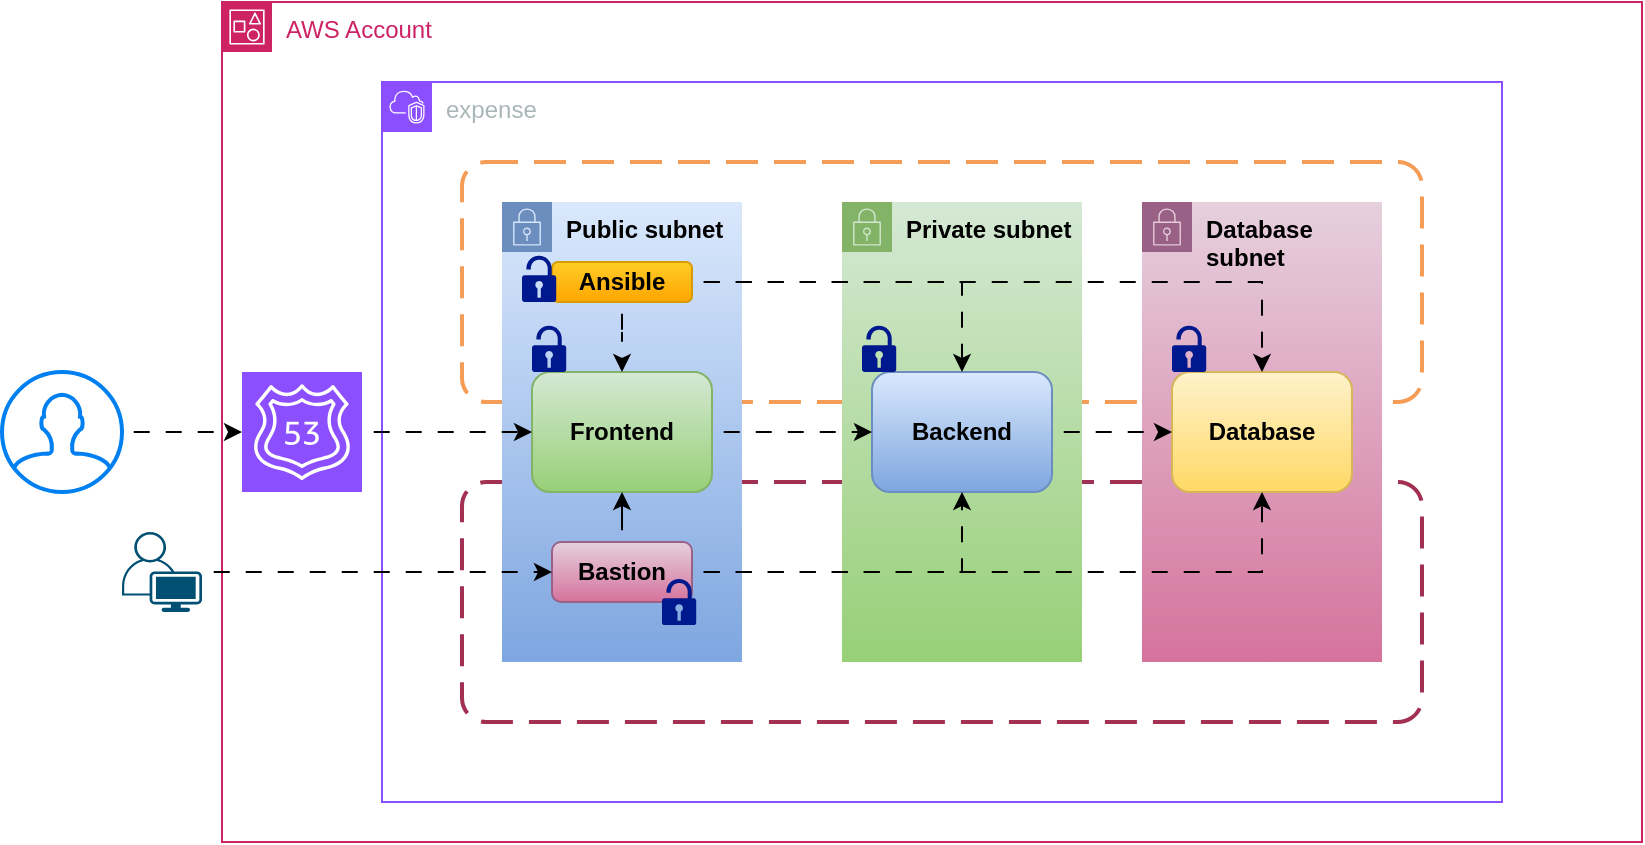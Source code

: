 <mxfile version="24.7.16">
  <diagram name="Page-1" id="t73xjxYhYigrW7YiOXfH">
    <mxGraphModel dx="1900" dy="583" grid="1" gridSize="10" guides="1" tooltips="1" connect="1" arrows="1" fold="1" page="1" pageScale="1" pageWidth="850" pageHeight="1100" math="0" shadow="0">
      <root>
        <mxCell id="0" />
        <mxCell id="1" parent="0" />
        <mxCell id="tFhXTnj8NTgxAp4dBFOz-1" value="AWS Account" style="points=[[0,0],[0.25,0],[0.5,0],[0.75,0],[1,0],[1,0.25],[1,0.5],[1,0.75],[1,1],[0.75,1],[0.5,1],[0.25,1],[0,1],[0,0.75],[0,0.5],[0,0.25]];outlineConnect=0;gradientColor=none;html=1;whiteSpace=wrap;fontSize=12;fontStyle=0;container=1;pointerEvents=0;collapsible=0;recursiveResize=0;shape=mxgraph.aws4.group;grIcon=mxgraph.aws4.group_account;strokeColor=#CD2264;fillColor=none;verticalAlign=top;align=left;spacingLeft=30;fontColor=#CD2264;dashed=0;" vertex="1" parent="1">
          <mxGeometry x="80" y="80" width="710" height="420" as="geometry" />
        </mxCell>
        <mxCell id="tFhXTnj8NTgxAp4dBFOz-2" value="expense" style="points=[[0,0],[0.25,0],[0.5,0],[0.75,0],[1,0],[1,0.25],[1,0.5],[1,0.75],[1,1],[0.75,1],[0.5,1],[0.25,1],[0,1],[0,0.75],[0,0.5],[0,0.25]];outlineConnect=0;gradientColor=none;html=1;whiteSpace=wrap;fontSize=12;fontStyle=0;container=1;pointerEvents=0;collapsible=0;recursiveResize=0;shape=mxgraph.aws4.group;grIcon=mxgraph.aws4.group_vpc2;strokeColor=#8C4FFF;fillColor=none;verticalAlign=top;align=left;spacingLeft=30;fontColor=#AAB7B8;dashed=0;" vertex="1" parent="tFhXTnj8NTgxAp4dBFOz-1">
          <mxGeometry x="80" y="40" width="560" height="360" as="geometry" />
        </mxCell>
        <mxCell id="tFhXTnj8NTgxAp4dBFOz-3" value="" style="rounded=1;arcSize=10;dashed=1;strokeColor=#F59D56;fillColor=none;gradientColor=none;dashPattern=8 4;strokeWidth=2;" vertex="1" parent="tFhXTnj8NTgxAp4dBFOz-2">
          <mxGeometry x="40" y="40" width="480" height="120" as="geometry" />
        </mxCell>
        <mxCell id="tFhXTnj8NTgxAp4dBFOz-4" value="" style="rounded=1;arcSize=10;dashed=1;strokeColor=#a13052;fillColor=none;gradientColor=none;dashPattern=8 4;strokeWidth=2;" vertex="1" parent="tFhXTnj8NTgxAp4dBFOz-2">
          <mxGeometry x="40" y="200" width="480" height="120" as="geometry" />
        </mxCell>
        <mxCell id="tFhXTnj8NTgxAp4dBFOz-7" value="&lt;b&gt;Public subnet&lt;/b&gt;" style="points=[[0,0],[0.25,0],[0.5,0],[0.75,0],[1,0],[1,0.25],[1,0.5],[1,0.75],[1,1],[0.75,1],[0.5,1],[0.25,1],[0,1],[0,0.75],[0,0.5],[0,0.25]];outlineConnect=0;gradientColor=#7ea6e0;html=1;whiteSpace=wrap;fontSize=12;fontStyle=0;container=1;pointerEvents=0;collapsible=0;recursiveResize=0;shape=mxgraph.aws4.group;grIcon=mxgraph.aws4.group_security_group;grStroke=0;strokeColor=#6c8ebf;fillColor=#dae8fc;verticalAlign=top;align=left;spacingLeft=30;dashed=0;" vertex="1" parent="tFhXTnj8NTgxAp4dBFOz-2">
          <mxGeometry x="60" y="60" width="120" height="230" as="geometry" />
        </mxCell>
        <mxCell id="tFhXTnj8NTgxAp4dBFOz-10" value="&lt;b&gt;Frontend&lt;/b&gt;" style="rounded=1;whiteSpace=wrap;html=1;fillColor=#d5e8d4;gradientColor=#97d077;strokeColor=#82b366;" vertex="1" parent="tFhXTnj8NTgxAp4dBFOz-7">
          <mxGeometry x="15" y="85" width="90" height="60" as="geometry" />
        </mxCell>
        <mxCell id="tFhXTnj8NTgxAp4dBFOz-33" style="edgeStyle=orthogonalEdgeStyle;rounded=0;orthogonalLoop=1;jettySize=auto;html=1;entryX=0.5;entryY=0;entryDx=0;entryDy=0;flowAnimation=1;" edge="1" parent="tFhXTnj8NTgxAp4dBFOz-7" source="tFhXTnj8NTgxAp4dBFOz-27" target="tFhXTnj8NTgxAp4dBFOz-10">
          <mxGeometry relative="1" as="geometry" />
        </mxCell>
        <mxCell id="tFhXTnj8NTgxAp4dBFOz-27" value="&lt;b&gt;Ansible&lt;/b&gt;" style="rounded=1;whiteSpace=wrap;html=1;fillColor=#ffcd28;gradientColor=#ffa500;strokeColor=#d79b00;" vertex="1" parent="tFhXTnj8NTgxAp4dBFOz-7">
          <mxGeometry x="25" y="30" width="70" height="20" as="geometry" />
        </mxCell>
        <mxCell id="tFhXTnj8NTgxAp4dBFOz-30" style="edgeStyle=orthogonalEdgeStyle;rounded=0;orthogonalLoop=1;jettySize=auto;html=1;entryX=0.5;entryY=1;entryDx=0;entryDy=0;flowAnimation=1;" edge="1" parent="tFhXTnj8NTgxAp4dBFOz-7" source="tFhXTnj8NTgxAp4dBFOz-23" target="tFhXTnj8NTgxAp4dBFOz-10">
          <mxGeometry relative="1" as="geometry" />
        </mxCell>
        <mxCell id="tFhXTnj8NTgxAp4dBFOz-23" value="&lt;b&gt;Bastion&lt;/b&gt;" style="rounded=1;whiteSpace=wrap;html=1;fillColor=#e6d0de;gradientColor=#d5739d;strokeColor=#996185;" vertex="1" parent="tFhXTnj8NTgxAp4dBFOz-7">
          <mxGeometry x="25" y="170" width="70" height="30" as="geometry" />
        </mxCell>
        <mxCell id="tFhXTnj8NTgxAp4dBFOz-37" value="" style="sketch=0;aspect=fixed;pointerEvents=1;shadow=0;dashed=0;html=1;strokeColor=none;labelPosition=center;verticalLabelPosition=bottom;verticalAlign=top;align=center;fillColor=#00188D;shape=mxgraph.mscae.enterprise.lock_unlocked" vertex="1" parent="tFhXTnj8NTgxAp4dBFOz-7">
          <mxGeometry x="15" y="61.89" width="17.1" height="23.11" as="geometry" />
        </mxCell>
        <mxCell id="tFhXTnj8NTgxAp4dBFOz-8" value="&lt;b&gt;Private subnet&lt;/b&gt;" style="points=[[0,0],[0.25,0],[0.5,0],[0.75,0],[1,0],[1,0.25],[1,0.5],[1,0.75],[1,1],[0.75,1],[0.5,1],[0.25,1],[0,1],[0,0.75],[0,0.5],[0,0.25]];outlineConnect=0;gradientColor=#97d077;html=1;whiteSpace=wrap;fontSize=12;fontStyle=0;container=1;pointerEvents=0;collapsible=0;recursiveResize=0;shape=mxgraph.aws4.group;grIcon=mxgraph.aws4.group_security_group;grStroke=0;strokeColor=#82b366;fillColor=#d5e8d4;verticalAlign=top;align=left;spacingLeft=30;dashed=0;" vertex="1" parent="tFhXTnj8NTgxAp4dBFOz-2">
          <mxGeometry x="230" y="60" width="120" height="230" as="geometry" />
        </mxCell>
        <mxCell id="tFhXTnj8NTgxAp4dBFOz-11" value="&lt;b&gt;Backend&lt;/b&gt;" style="rounded=1;whiteSpace=wrap;html=1;fillColor=#dae8fc;gradientColor=#7ea6e0;strokeColor=#6c8ebf;" vertex="1" parent="tFhXTnj8NTgxAp4dBFOz-8">
          <mxGeometry x="15" y="85" width="90" height="60" as="geometry" />
        </mxCell>
        <mxCell id="tFhXTnj8NTgxAp4dBFOz-39" value="" style="sketch=0;aspect=fixed;pointerEvents=1;shadow=0;dashed=0;html=1;strokeColor=none;labelPosition=center;verticalLabelPosition=bottom;verticalAlign=top;align=center;fillColor=#00188D;shape=mxgraph.mscae.enterprise.lock_unlocked" vertex="1" parent="tFhXTnj8NTgxAp4dBFOz-8">
          <mxGeometry x="10" y="61.89" width="17.1" height="23.11" as="geometry" />
        </mxCell>
        <mxCell id="tFhXTnj8NTgxAp4dBFOz-9" value="&lt;b&gt;Database subnet&lt;/b&gt;" style="points=[[0,0],[0.25,0],[0.5,0],[0.75,0],[1,0],[1,0.25],[1,0.5],[1,0.75],[1,1],[0.75,1],[0.5,1],[0.25,1],[0,1],[0,0.75],[0,0.5],[0,0.25]];outlineConnect=0;gradientColor=#d5739d;html=1;whiteSpace=wrap;fontSize=12;fontStyle=0;container=1;pointerEvents=0;collapsible=0;recursiveResize=0;shape=mxgraph.aws4.group;grIcon=mxgraph.aws4.group_security_group;grStroke=0;strokeColor=#996185;fillColor=#e6d0de;verticalAlign=top;align=left;spacingLeft=30;dashed=0;" vertex="1" parent="tFhXTnj8NTgxAp4dBFOz-2">
          <mxGeometry x="380" y="60" width="120" height="230" as="geometry" />
        </mxCell>
        <mxCell id="tFhXTnj8NTgxAp4dBFOz-12" value="&lt;b&gt;Database&lt;/b&gt;" style="rounded=1;whiteSpace=wrap;html=1;fillColor=#fff2cc;gradientColor=#ffd966;strokeColor=#d6b656;" vertex="1" parent="tFhXTnj8NTgxAp4dBFOz-9">
          <mxGeometry x="15" y="85" width="90" height="60" as="geometry" />
        </mxCell>
        <mxCell id="tFhXTnj8NTgxAp4dBFOz-40" value="" style="sketch=0;aspect=fixed;pointerEvents=1;shadow=0;dashed=0;html=1;strokeColor=none;labelPosition=center;verticalLabelPosition=bottom;verticalAlign=top;align=center;fillColor=#00188D;shape=mxgraph.mscae.enterprise.lock_unlocked" vertex="1" parent="tFhXTnj8NTgxAp4dBFOz-9">
          <mxGeometry x="15" y="61.89" width="17.1" height="23.11" as="geometry" />
        </mxCell>
        <mxCell id="tFhXTnj8NTgxAp4dBFOz-15" style="edgeStyle=orthogonalEdgeStyle;rounded=0;orthogonalLoop=1;jettySize=auto;html=1;entryX=0;entryY=0.5;entryDx=0;entryDy=0;flowAnimation=1;" edge="1" parent="tFhXTnj8NTgxAp4dBFOz-2" source="tFhXTnj8NTgxAp4dBFOz-10" target="tFhXTnj8NTgxAp4dBFOz-11">
          <mxGeometry relative="1" as="geometry" />
        </mxCell>
        <mxCell id="tFhXTnj8NTgxAp4dBFOz-16" style="edgeStyle=orthogonalEdgeStyle;rounded=0;orthogonalLoop=1;jettySize=auto;html=1;entryX=0;entryY=0.5;entryDx=0;entryDy=0;flowAnimation=1;" edge="1" parent="tFhXTnj8NTgxAp4dBFOz-2" source="tFhXTnj8NTgxAp4dBFOz-11" target="tFhXTnj8NTgxAp4dBFOz-12">
          <mxGeometry relative="1" as="geometry" />
        </mxCell>
        <mxCell id="tFhXTnj8NTgxAp4dBFOz-31" style="edgeStyle=orthogonalEdgeStyle;rounded=0;orthogonalLoop=1;jettySize=auto;html=1;entryX=0.5;entryY=1;entryDx=0;entryDy=0;flowAnimation=1;" edge="1" parent="tFhXTnj8NTgxAp4dBFOz-2" source="tFhXTnj8NTgxAp4dBFOz-23" target="tFhXTnj8NTgxAp4dBFOz-11">
          <mxGeometry relative="1" as="geometry" />
        </mxCell>
        <mxCell id="tFhXTnj8NTgxAp4dBFOz-32" style="edgeStyle=orthogonalEdgeStyle;rounded=0;orthogonalLoop=1;jettySize=auto;html=1;entryX=0.5;entryY=1;entryDx=0;entryDy=0;flowAnimation=1;" edge="1" parent="tFhXTnj8NTgxAp4dBFOz-2" source="tFhXTnj8NTgxAp4dBFOz-23" target="tFhXTnj8NTgxAp4dBFOz-12">
          <mxGeometry relative="1" as="geometry" />
        </mxCell>
        <mxCell id="tFhXTnj8NTgxAp4dBFOz-34" style="edgeStyle=orthogonalEdgeStyle;rounded=0;orthogonalLoop=1;jettySize=auto;html=1;entryX=0.5;entryY=0;entryDx=0;entryDy=0;flowAnimation=1;" edge="1" parent="tFhXTnj8NTgxAp4dBFOz-2" source="tFhXTnj8NTgxAp4dBFOz-27" target="tFhXTnj8NTgxAp4dBFOz-11">
          <mxGeometry relative="1" as="geometry" />
        </mxCell>
        <mxCell id="tFhXTnj8NTgxAp4dBFOz-35" style="edgeStyle=orthogonalEdgeStyle;rounded=0;orthogonalLoop=1;jettySize=auto;html=1;entryX=0.5;entryY=0;entryDx=0;entryDy=0;flowAnimation=1;" edge="1" parent="tFhXTnj8NTgxAp4dBFOz-2" source="tFhXTnj8NTgxAp4dBFOz-27" target="tFhXTnj8NTgxAp4dBFOz-12">
          <mxGeometry relative="1" as="geometry" />
        </mxCell>
        <mxCell id="tFhXTnj8NTgxAp4dBFOz-36" value="" style="sketch=0;aspect=fixed;pointerEvents=1;shadow=0;dashed=0;html=1;strokeColor=none;labelPosition=center;verticalLabelPosition=bottom;verticalAlign=top;align=center;fillColor=#00188D;shape=mxgraph.mscae.enterprise.lock_unlocked" vertex="1" parent="tFhXTnj8NTgxAp4dBFOz-2">
          <mxGeometry x="70" y="86.89" width="17.1" height="23.11" as="geometry" />
        </mxCell>
        <mxCell id="tFhXTnj8NTgxAp4dBFOz-41" value="" style="sketch=0;aspect=fixed;pointerEvents=1;shadow=0;dashed=0;html=1;strokeColor=none;labelPosition=center;verticalLabelPosition=bottom;verticalAlign=top;align=center;fillColor=#00188D;shape=mxgraph.mscae.enterprise.lock_unlocked" vertex="1" parent="tFhXTnj8NTgxAp4dBFOz-2">
          <mxGeometry x="140" y="248.45" width="17.1" height="23.11" as="geometry" />
        </mxCell>
        <mxCell id="tFhXTnj8NTgxAp4dBFOz-14" style="edgeStyle=orthogonalEdgeStyle;rounded=0;orthogonalLoop=1;jettySize=auto;html=1;entryX=0;entryY=0.5;entryDx=0;entryDy=0;flowAnimation=1;" edge="1" parent="tFhXTnj8NTgxAp4dBFOz-1" source="tFhXTnj8NTgxAp4dBFOz-13" target="tFhXTnj8NTgxAp4dBFOz-10">
          <mxGeometry relative="1" as="geometry" />
        </mxCell>
        <mxCell id="tFhXTnj8NTgxAp4dBFOz-13" value="" style="sketch=0;points=[[0,0,0],[0.25,0,0],[0.5,0,0],[0.75,0,0],[1,0,0],[0,1,0],[0.25,1,0],[0.5,1,0],[0.75,1,0],[1,1,0],[0,0.25,0],[0,0.5,0],[0,0.75,0],[1,0.25,0],[1,0.5,0],[1,0.75,0]];outlineConnect=0;fontColor=#232F3E;fillColor=#8C4FFF;strokeColor=#ffffff;dashed=0;verticalLabelPosition=bottom;verticalAlign=top;align=center;html=1;fontSize=12;fontStyle=0;aspect=fixed;shape=mxgraph.aws4.resourceIcon;resIcon=mxgraph.aws4.route_53;" vertex="1" parent="tFhXTnj8NTgxAp4dBFOz-1">
          <mxGeometry x="10" y="185" width="60" height="60" as="geometry" />
        </mxCell>
        <mxCell id="tFhXTnj8NTgxAp4dBFOz-17" value="" style="html=1;verticalLabelPosition=bottom;align=center;labelBackgroundColor=#ffffff;verticalAlign=top;strokeWidth=2;strokeColor=#0080F0;shadow=0;dashed=0;shape=mxgraph.ios7.icons.user;" vertex="1" parent="1">
          <mxGeometry x="-30" y="265" width="60" height="60" as="geometry" />
        </mxCell>
        <mxCell id="tFhXTnj8NTgxAp4dBFOz-19" style="edgeStyle=orthogonalEdgeStyle;rounded=0;orthogonalLoop=1;jettySize=auto;html=1;entryX=0;entryY=0.5;entryDx=0;entryDy=0;entryPerimeter=0;flowAnimation=1;" edge="1" parent="1" source="tFhXTnj8NTgxAp4dBFOz-17" target="tFhXTnj8NTgxAp4dBFOz-13">
          <mxGeometry relative="1" as="geometry" />
        </mxCell>
        <mxCell id="tFhXTnj8NTgxAp4dBFOz-26" style="edgeStyle=orthogonalEdgeStyle;rounded=0;orthogonalLoop=1;jettySize=auto;html=1;entryX=0;entryY=0.5;entryDx=0;entryDy=0;flowAnimation=1;" edge="1" parent="1" source="tFhXTnj8NTgxAp4dBFOz-25" target="tFhXTnj8NTgxAp4dBFOz-23">
          <mxGeometry relative="1" as="geometry" />
        </mxCell>
        <mxCell id="tFhXTnj8NTgxAp4dBFOz-25" value="" style="points=[[0.35,0,0],[0.98,0.51,0],[1,0.71,0],[0.67,1,0],[0,0.795,0],[0,0.65,0]];verticalLabelPosition=bottom;sketch=0;html=1;verticalAlign=top;aspect=fixed;align=center;pointerEvents=1;shape=mxgraph.cisco19.user;fillColor=#005073;strokeColor=none;" vertex="1" parent="1">
          <mxGeometry x="30" y="345" width="40" height="40" as="geometry" />
        </mxCell>
      </root>
    </mxGraphModel>
  </diagram>
</mxfile>
